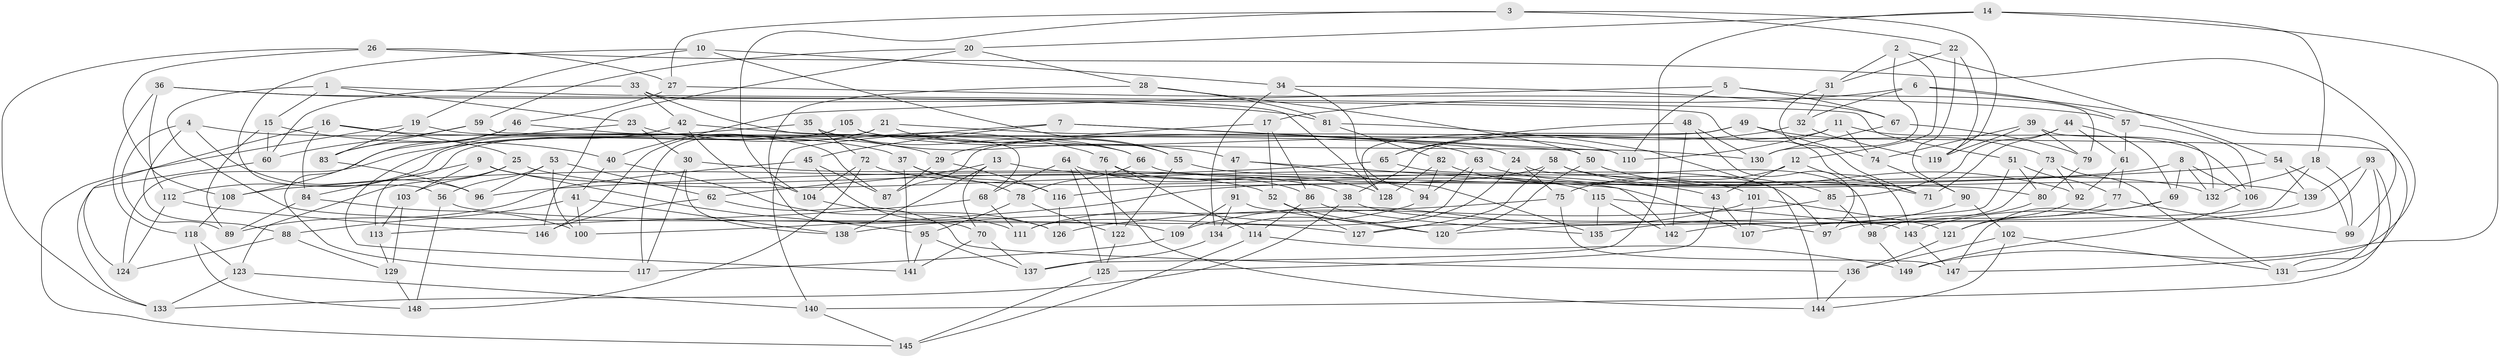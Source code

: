 // coarse degree distribution, {5: 0.11235955056179775, 3: 0.10112359550561797, 4: 0.6292134831460674, 8: 0.06741573033707865, 9: 0.033707865168539325, 11: 0.02247191011235955, 7: 0.011235955056179775, 12: 0.011235955056179775, 13: 0.011235955056179775}
// Generated by graph-tools (version 1.1) at 2025/02/03/04/25 22:02:00]
// undirected, 149 vertices, 298 edges
graph export_dot {
graph [start="1"]
  node [color=gray90,style=filled];
  1;
  2;
  3;
  4;
  5;
  6;
  7;
  8;
  9;
  10;
  11;
  12;
  13;
  14;
  15;
  16;
  17;
  18;
  19;
  20;
  21;
  22;
  23;
  24;
  25;
  26;
  27;
  28;
  29;
  30;
  31;
  32;
  33;
  34;
  35;
  36;
  37;
  38;
  39;
  40;
  41;
  42;
  43;
  44;
  45;
  46;
  47;
  48;
  49;
  50;
  51;
  52;
  53;
  54;
  55;
  56;
  57;
  58;
  59;
  60;
  61;
  62;
  63;
  64;
  65;
  66;
  67;
  68;
  69;
  70;
  71;
  72;
  73;
  74;
  75;
  76;
  77;
  78;
  79;
  80;
  81;
  82;
  83;
  84;
  85;
  86;
  87;
  88;
  89;
  90;
  91;
  92;
  93;
  94;
  95;
  96;
  97;
  98;
  99;
  100;
  101;
  102;
  103;
  104;
  105;
  106;
  107;
  108;
  109;
  110;
  111;
  112;
  113;
  114;
  115;
  116;
  117;
  118;
  119;
  120;
  121;
  122;
  123;
  124;
  125;
  126;
  127;
  128;
  129;
  130;
  131;
  132;
  133;
  134;
  135;
  136;
  137;
  138;
  139;
  140;
  141;
  142;
  143;
  144;
  145;
  146;
  147;
  148;
  149;
  1 -- 109;
  1 -- 51;
  1 -- 23;
  1 -- 15;
  2 -- 12;
  2 -- 31;
  2 -- 54;
  2 -- 130;
  3 -- 22;
  3 -- 104;
  3 -- 119;
  3 -- 27;
  4 -- 89;
  4 -- 88;
  4 -- 96;
  4 -- 37;
  5 -- 79;
  5 -- 40;
  5 -- 110;
  5 -- 67;
  6 -- 32;
  6 -- 57;
  6 -- 99;
  6 -- 17;
  7 -- 50;
  7 -- 110;
  7 -- 45;
  7 -- 140;
  8 -- 69;
  8 -- 100;
  8 -- 132;
  8 -- 106;
  9 -- 52;
  9 -- 84;
  9 -- 103;
  9 -- 95;
  10 -- 19;
  10 -- 56;
  10 -- 34;
  10 -- 55;
  11 -- 106;
  11 -- 110;
  11 -- 74;
  11 -- 38;
  12 -- 75;
  12 -- 43;
  12 -- 143;
  13 -- 70;
  13 -- 62;
  13 -- 138;
  13 -- 43;
  14 -- 137;
  14 -- 20;
  14 -- 149;
  14 -- 18;
  15 -- 89;
  15 -- 40;
  15 -- 60;
  16 -- 29;
  16 -- 124;
  16 -- 25;
  16 -- 84;
  17 -- 86;
  17 -- 52;
  17 -- 29;
  18 -- 99;
  18 -- 120;
  18 -- 132;
  19 -- 145;
  19 -- 24;
  19 -- 83;
  20 -- 28;
  20 -- 59;
  20 -- 146;
  21 -- 55;
  21 -- 63;
  21 -- 146;
  21 -- 117;
  22 -- 31;
  22 -- 119;
  22 -- 90;
  23 -- 108;
  23 -- 30;
  23 -- 76;
  24 -- 75;
  24 -- 98;
  24 -- 134;
  25 -- 123;
  25 -- 115;
  25 -- 103;
  26 -- 133;
  26 -- 108;
  26 -- 147;
  26 -- 27;
  27 -- 46;
  27 -- 57;
  28 -- 50;
  28 -- 81;
  28 -- 70;
  29 -- 87;
  29 -- 116;
  30 -- 138;
  30 -- 117;
  30 -- 38;
  31 -- 71;
  31 -- 32;
  32 -- 65;
  32 -- 119;
  33 -- 42;
  33 -- 60;
  33 -- 128;
  33 -- 68;
  34 -- 135;
  34 -- 134;
  34 -- 67;
  35 -- 66;
  35 -- 124;
  35 -- 47;
  35 -- 72;
  36 -- 71;
  36 -- 81;
  36 -- 118;
  36 -- 112;
  37 -- 116;
  37 -- 78;
  37 -- 141;
  38 -- 133;
  38 -- 97;
  39 -- 119;
  39 -- 132;
  39 -- 79;
  39 -- 74;
  40 -- 41;
  40 -- 111;
  41 -- 100;
  41 -- 88;
  41 -- 138;
  42 -- 66;
  42 -- 141;
  42 -- 104;
  43 -- 125;
  43 -- 107;
  44 -- 85;
  44 -- 69;
  44 -- 71;
  44 -- 61;
  45 -- 126;
  45 -- 89;
  45 -- 87;
  46 -- 117;
  46 -- 83;
  46 -- 87;
  47 -- 91;
  47 -- 142;
  47 -- 94;
  48 -- 142;
  48 -- 65;
  48 -- 97;
  48 -- 130;
  49 -- 74;
  49 -- 128;
  49 -- 73;
  49 -- 87;
  50 -- 92;
  50 -- 120;
  51 -- 80;
  51 -- 77;
  51 -- 127;
  52 -- 127;
  52 -- 120;
  53 -- 100;
  53 -- 56;
  53 -- 96;
  53 -- 62;
  54 -- 99;
  54 -- 139;
  54 -- 96;
  55 -- 122;
  55 -- 101;
  56 -- 148;
  56 -- 127;
  57 -- 61;
  57 -- 106;
  58 -- 132;
  58 -- 127;
  58 -- 71;
  58 -- 116;
  59 -- 83;
  59 -- 131;
  59 -- 60;
  60 -- 133;
  61 -- 77;
  61 -- 92;
  62 -- 146;
  62 -- 136;
  63 -- 139;
  63 -- 111;
  63 -- 94;
  64 -- 125;
  64 -- 128;
  64 -- 68;
  64 -- 144;
  65 -- 97;
  65 -- 108;
  66 -- 78;
  66 -- 80;
  67 -- 130;
  67 -- 79;
  68 -- 111;
  68 -- 113;
  69 -- 107;
  69 -- 147;
  70 -- 141;
  70 -- 137;
  72 -- 107;
  72 -- 104;
  72 -- 148;
  73 -- 142;
  73 -- 92;
  73 -- 131;
  74 -- 90;
  75 -- 138;
  75 -- 147;
  76 -- 114;
  76 -- 122;
  76 -- 86;
  77 -- 99;
  77 -- 121;
  78 -- 95;
  78 -- 122;
  79 -- 80;
  80 -- 98;
  81 -- 82;
  81 -- 144;
  82 -- 128;
  82 -- 94;
  82 -- 85;
  83 -- 96;
  84 -- 100;
  84 -- 89;
  85 -- 98;
  85 -- 126;
  86 -- 114;
  86 -- 135;
  88 -- 129;
  88 -- 124;
  90 -- 135;
  90 -- 102;
  91 -- 134;
  91 -- 120;
  91 -- 109;
  92 -- 121;
  93 -- 139;
  93 -- 97;
  93 -- 140;
  93 -- 131;
  94 -- 111;
  95 -- 141;
  95 -- 137;
  98 -- 149;
  101 -- 109;
  101 -- 121;
  101 -- 107;
  102 -- 136;
  102 -- 144;
  102 -- 131;
  103 -- 113;
  103 -- 129;
  104 -- 126;
  105 -- 130;
  105 -- 113;
  105 -- 112;
  105 -- 110;
  106 -- 149;
  108 -- 118;
  109 -- 117;
  112 -- 124;
  112 -- 146;
  113 -- 129;
  114 -- 149;
  114 -- 145;
  115 -- 142;
  115 -- 135;
  115 -- 143;
  116 -- 126;
  118 -- 148;
  118 -- 123;
  121 -- 136;
  122 -- 125;
  123 -- 133;
  123 -- 140;
  125 -- 145;
  129 -- 148;
  134 -- 137;
  136 -- 144;
  139 -- 143;
  140 -- 145;
  143 -- 147;
}
